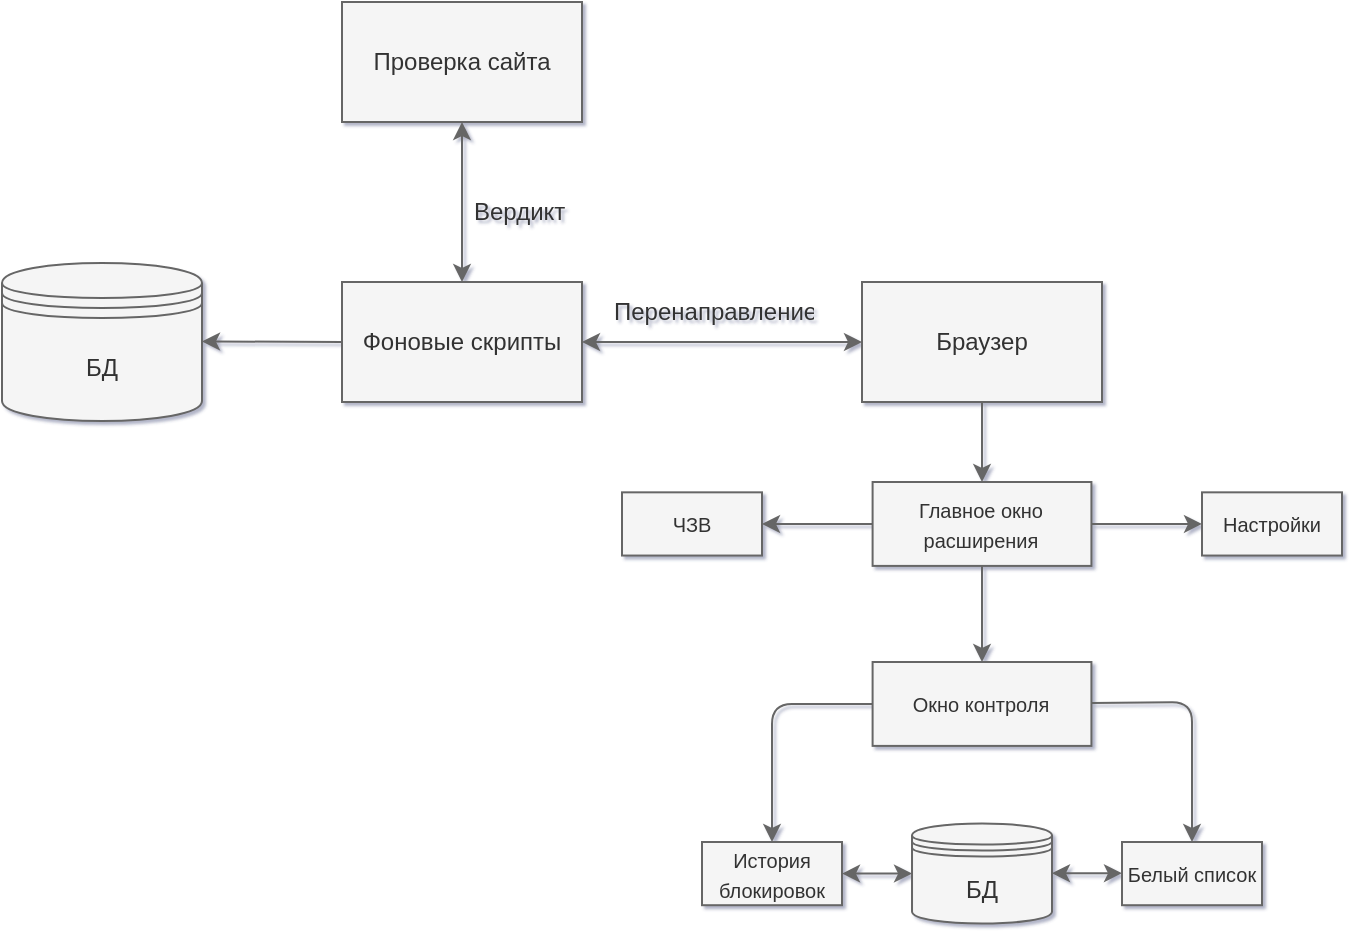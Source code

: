 <mxfile>
    <diagram id="d9oehHL-hZTVBfZTCnbA" name="Page-1">
        <mxGraphModel dx="1162" dy="787" grid="0" gridSize="10" guides="1" tooltips="1" connect="1" arrows="1" fold="1" page="1" pageScale="1" pageWidth="3000" pageHeight="3000" background="none" math="0" shadow="1">
            <root>
                <mxCell id="0"/>
                <mxCell id="1" parent="0"/>
                <mxCell id="165" value="&lt;font style=&quot;font-size: 12px;&quot;&gt;Браузер&lt;/font&gt;" style="rounded=0;whiteSpace=wrap;html=1;fillColor=#f5f5f5;fontColor=#333333;strokeColor=#666666;" parent="1" vertex="1">
                    <mxGeometry x="1230" y="200" width="120" height="60" as="geometry"/>
                </mxCell>
                <mxCell id="314" style="edgeStyle=none;html=1;entryX=1;entryY=0.5;entryDx=0;entryDy=0;fontSize=12;fillColor=#f5f5f5;strokeColor=#666666;" parent="1" source="238" target="312" edge="1">
                    <mxGeometry relative="1" as="geometry"/>
                </mxCell>
                <mxCell id="315" style="edgeStyle=none;html=1;entryX=0;entryY=0.5;entryDx=0;entryDy=0;fontSize=12;fillColor=#f5f5f5;strokeColor=#666666;" parent="1" source="238" target="311" edge="1">
                    <mxGeometry relative="1" as="geometry"/>
                </mxCell>
                <mxCell id="238" value="&lt;font style=&quot;font-size: 10px;&quot;&gt;Главное окно расширения&lt;/font&gt;" style="rounded=0;whiteSpace=wrap;html=1;fillColor=#f5f5f5;fontColor=#333333;strokeColor=#666666;" parent="1" vertex="1">
                    <mxGeometry x="1235.3" y="300" width="109.41" height="41.95" as="geometry"/>
                </mxCell>
                <mxCell id="319" style="edgeStyle=none;html=1;entryX=0.5;entryY=0;entryDx=0;entryDy=0;fontSize=12;exitX=0;exitY=0.5;exitDx=0;exitDy=0;fillColor=#f5f5f5;strokeColor=#666666;" parent="1" source="272" target="317" edge="1">
                    <mxGeometry relative="1" as="geometry">
                        <Array as="points">
                            <mxPoint x="1185" y="411"/>
                        </Array>
                    </mxGeometry>
                </mxCell>
                <mxCell id="320" style="edgeStyle=none;html=1;entryX=0.5;entryY=0;entryDx=0;entryDy=0;fontSize=12;fillColor=#f5f5f5;strokeColor=#666666;" parent="1" source="272" target="318" edge="1">
                    <mxGeometry relative="1" as="geometry">
                        <Array as="points">
                            <mxPoint x="1395" y="410"/>
                        </Array>
                    </mxGeometry>
                </mxCell>
                <mxCell id="272" value="&lt;font style=&quot;font-size: 10px;&quot;&gt;Окно контроля&lt;/font&gt;" style="rounded=0;whiteSpace=wrap;html=1;fillColor=#f5f5f5;fontColor=#333333;strokeColor=#666666;" parent="1" vertex="1">
                    <mxGeometry x="1235.3" y="390.0" width="109.41" height="41.95" as="geometry"/>
                </mxCell>
                <mxCell id="290" value="&lt;font style=&quot;font-size: 12px;&quot;&gt;Фоновые скрипты&lt;/font&gt;" style="rounded=0;whiteSpace=wrap;html=1;fillColor=#f5f5f5;fontColor=#333333;strokeColor=#666666;" parent="1" vertex="1">
                    <mxGeometry x="970" y="200" width="120" height="60" as="geometry"/>
                </mxCell>
                <mxCell id="296" value="" style="endArrow=classic;html=1;fillColor=#f5f5f5;strokeColor=#666666;" parent="1" edge="1">
                    <mxGeometry width="50" height="50" relative="1" as="geometry">
                        <mxPoint x="970" y="230" as="sourcePoint"/>
                        <mxPoint x="900" y="229.71" as="targetPoint"/>
                    </mxGeometry>
                </mxCell>
                <mxCell id="297" value="&lt;font style=&quot;font-size: 12px;&quot;&gt;БД&lt;/font&gt;" style="shape=datastore;whiteSpace=wrap;html=1;fillColor=#f5f5f5;fontColor=#333333;strokeColor=#666666;" parent="1" vertex="1">
                    <mxGeometry x="800" y="190.5" width="100" height="79" as="geometry"/>
                </mxCell>
                <mxCell id="303" value="" style="endArrow=classic;startArrow=classic;html=1;exitX=1;exitY=0.5;exitDx=0;exitDy=0;entryX=0;entryY=0.5;entryDx=0;entryDy=0;fillColor=#f5f5f5;strokeColor=#666666;" parent="1" source="290" target="165" edge="1">
                    <mxGeometry width="50" height="50" relative="1" as="geometry">
                        <mxPoint x="1120" y="300" as="sourcePoint"/>
                        <mxPoint x="1170" y="250" as="targetPoint"/>
                    </mxGeometry>
                </mxCell>
                <mxCell id="304" value="Проверка сайта" style="rounded=0;whiteSpace=wrap;html=1;fontSize=12;fillColor=#f5f5f5;fontColor=#333333;strokeColor=#666666;" parent="1" vertex="1">
                    <mxGeometry x="970" y="60" width="120" height="60" as="geometry"/>
                </mxCell>
                <mxCell id="306" value="" style="endArrow=classic;startArrow=classic;html=1;fontSize=12;entryX=0.5;entryY=1;entryDx=0;entryDy=0;fillColor=#f5f5f5;strokeColor=#666666;" parent="1" target="304" edge="1">
                    <mxGeometry width="50" height="50" relative="1" as="geometry">
                        <mxPoint x="1030" y="200" as="sourcePoint"/>
                        <mxPoint x="1080" y="150" as="targetPoint"/>
                    </mxGeometry>
                </mxCell>
                <mxCell id="307" value="Вердикт" style="text;strokeColor=none;fillColor=none;align=left;verticalAlign=middle;spacingLeft=4;spacingRight=4;overflow=hidden;points=[[0,0.5],[1,0.5]];portConstraint=eastwest;rotatable=0;whiteSpace=wrap;html=1;fontSize=12;fontColor=#333333;" parent="1" vertex="1">
                    <mxGeometry x="1030" y="150" width="80" height="30" as="geometry"/>
                </mxCell>
                <mxCell id="308" value="Перенаправление" style="text;strokeColor=none;fillColor=none;align=left;verticalAlign=middle;spacingLeft=4;spacingRight=4;overflow=hidden;points=[[0,0.5],[1,0.5]];portConstraint=eastwest;rotatable=0;whiteSpace=wrap;html=1;fontSize=12;fontColor=#333333;" parent="1" vertex="1">
                    <mxGeometry x="1100" y="200" width="110" height="30" as="geometry"/>
                </mxCell>
                <mxCell id="309" value="" style="endArrow=classic;html=1;fontSize=12;exitX=0.5;exitY=1;exitDx=0;exitDy=0;entryX=0.5;entryY=0;entryDx=0;entryDy=0;fillColor=#f5f5f5;strokeColor=#666666;" parent="1" source="165" target="238" edge="1">
                    <mxGeometry width="50" height="50" relative="1" as="geometry">
                        <mxPoint x="1270" y="310" as="sourcePoint"/>
                        <mxPoint x="1320" y="260" as="targetPoint"/>
                    </mxGeometry>
                </mxCell>
                <mxCell id="310" value="" style="endArrow=classic;html=1;fontSize=12;exitX=0.5;exitY=1;exitDx=0;exitDy=0;entryX=0.5;entryY=0;entryDx=0;entryDy=0;fillColor=#f5f5f5;strokeColor=#666666;" parent="1" source="238" target="272" edge="1">
                    <mxGeometry width="50" height="50" relative="1" as="geometry">
                        <mxPoint x="1070" y="440" as="sourcePoint"/>
                        <mxPoint x="1120" y="390" as="targetPoint"/>
                    </mxGeometry>
                </mxCell>
                <mxCell id="311" value="&lt;span style=&quot;font-size: 10px;&quot;&gt;Настройки&lt;/span&gt;" style="rounded=0;whiteSpace=wrap;html=1;fillColor=#f5f5f5;fontColor=#333333;strokeColor=#666666;" parent="1" vertex="1">
                    <mxGeometry x="1400" y="305.17" width="70" height="31.6" as="geometry"/>
                </mxCell>
                <mxCell id="312" value="&lt;span style=&quot;font-size: 10px;&quot;&gt;ЧЗВ&lt;/span&gt;" style="rounded=0;whiteSpace=wrap;html=1;fillColor=#f5f5f5;fontColor=#333333;strokeColor=#666666;" parent="1" vertex="1">
                    <mxGeometry x="1110" y="305.17" width="70" height="31.6" as="geometry"/>
                </mxCell>
                <mxCell id="317" value="&lt;span style=&quot;font-size: 10px;&quot;&gt;История блокировок&lt;/span&gt;" style="rounded=0;whiteSpace=wrap;html=1;fillColor=#f5f5f5;fontColor=#333333;strokeColor=#666666;" parent="1" vertex="1">
                    <mxGeometry x="1150" y="480" width="70" height="31.6" as="geometry"/>
                </mxCell>
                <mxCell id="318" value="&lt;span style=&quot;font-size: 10px;&quot;&gt;Белый список&lt;/span&gt;" style="rounded=0;whiteSpace=wrap;html=1;fillColor=#f5f5f5;fontColor=#333333;strokeColor=#666666;" parent="1" vertex="1">
                    <mxGeometry x="1360" y="480" width="70" height="31.6" as="geometry"/>
                </mxCell>
                <mxCell id="322" value="&lt;font style=&quot;font-size: 12px;&quot;&gt;БД&lt;/font&gt;" style="shape=datastore;whiteSpace=wrap;html=1;fillColor=#f5f5f5;fontColor=#333333;strokeColor=#666666;" parent="1" vertex="1">
                    <mxGeometry x="1255.01" y="470.8" width="69.99" height="50" as="geometry"/>
                </mxCell>
                <mxCell id="323" value="" style="endArrow=classic;startArrow=classic;html=1;fontSize=12;exitX=1;exitY=0.5;exitDx=0;exitDy=0;entryX=0;entryY=0.5;entryDx=0;entryDy=0;fillColor=#f5f5f5;strokeColor=#666666;" parent="1" source="317" target="322" edge="1">
                    <mxGeometry width="50" height="50" relative="1" as="geometry">
                        <mxPoint x="1210" y="590" as="sourcePoint"/>
                        <mxPoint x="1260" y="540" as="targetPoint"/>
                    </mxGeometry>
                </mxCell>
                <mxCell id="324" value="" style="endArrow=classic;startArrow=classic;html=1;fontSize=12;exitX=1;exitY=0.5;exitDx=0;exitDy=0;entryX=0;entryY=0.5;entryDx=0;entryDy=0;fillColor=#f5f5f5;strokeColor=#666666;" parent="1" edge="1">
                    <mxGeometry width="50" height="50" relative="1" as="geometry">
                        <mxPoint x="1324.99" y="495.6" as="sourcePoint"/>
                        <mxPoint x="1360.0" y="495.6" as="targetPoint"/>
                    </mxGeometry>
                </mxCell>
            </root>
        </mxGraphModel>
    </diagram>
</mxfile>